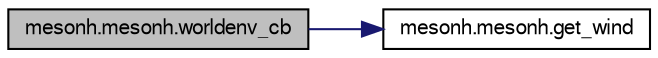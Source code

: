 digraph "mesonh.mesonh.worldenv_cb"
{
  edge [fontname="FreeSans",fontsize="10",labelfontname="FreeSans",labelfontsize="10"];
  node [fontname="FreeSans",fontsize="10",shape=record];
  rankdir="LR";
  Node1 [label="mesonh.mesonh.worldenv_cb",height=0.2,width=0.4,color="black", fillcolor="grey75", style="filled", fontcolor="black"];
  Node1 -> Node2 [color="midnightblue",fontsize="10",style="solid",fontname="FreeSans"];
  Node2 [label="mesonh.mesonh.get_wind",height=0.2,width=0.4,color="black", fillcolor="white", style="filled",URL="$namespacemesonh_1_1mesonh.html#ade1e8457cafb929efe27fc500b735c5b"];
}
